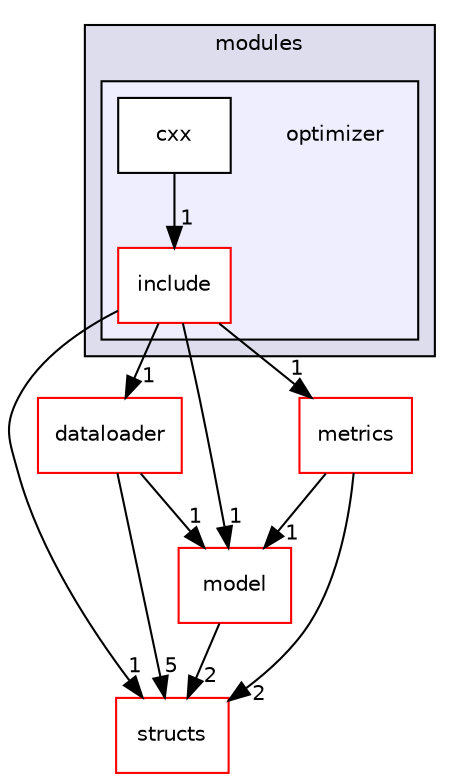 digraph "optimizer" {
  compound=true
  node [ fontsize="10", fontname="Helvetica"];
  edge [ labelfontsize="10", labelfontname="Helvetica"];
  subgraph clusterdir_ee3c23494b4011e6a628e4900ef262df {
    graph [ bgcolor="#ddddee", pencolor="black", label="modules" fontname="Helvetica", fontsize="10", URL="dir_ee3c23494b4011e6a628e4900ef262df.html"]
  subgraph clusterdir_e08616e7bc69b475f2054aae703d02ec {
    graph [ bgcolor="#eeeeff", pencolor="black", label="" URL="dir_e08616e7bc69b475f2054aae703d02ec.html"];
    dir_e08616e7bc69b475f2054aae703d02ec [shape=plaintext label="optimizer"];
    dir_13ecad401bd7dd5004c9eb251c2dcd06 [shape=box label="cxx" color="black" fillcolor="white" style="filled" URL="dir_13ecad401bd7dd5004c9eb251c2dcd06.html"];
    dir_7463195ec81c46774ba2aefce6a2c919 [shape=box label="include" color="red" fillcolor="white" style="filled" URL="dir_7463195ec81c46774ba2aefce6a2c919.html"];
  }
  }
  dir_9fd58bbf403f6bebb995a0271eeae5cc [shape=box label="model" fillcolor="white" style="filled" color="red" URL="dir_9fd58bbf403f6bebb995a0271eeae5cc.html"];
  dir_639930e6546076602fdb99daad4d48b4 [shape=box label="structs" fillcolor="white" style="filled" color="red" URL="dir_639930e6546076602fdb99daad4d48b4.html"];
  dir_01cd01df262b9d391c5521e9294e448f [shape=box label="dataloader" fillcolor="white" style="filled" color="red" URL="dir_01cd01df262b9d391c5521e9294e448f.html"];
  dir_651c8ef5d49f0cbb17c199517c0ca5cb [shape=box label="metrics" fillcolor="white" style="filled" color="red" URL="dir_651c8ef5d49f0cbb17c199517c0ca5cb.html"];
  dir_9fd58bbf403f6bebb995a0271eeae5cc->dir_639930e6546076602fdb99daad4d48b4 [headlabel="2", labeldistance=1.5 headhref="dir_000165_000080.html"];
  dir_7463195ec81c46774ba2aefce6a2c919->dir_9fd58bbf403f6bebb995a0271eeae5cc [headlabel="1", labeldistance=1.5 headhref="dir_000179_000165.html"];
  dir_7463195ec81c46774ba2aefce6a2c919->dir_639930e6546076602fdb99daad4d48b4 [headlabel="1", labeldistance=1.5 headhref="dir_000179_000080.html"];
  dir_7463195ec81c46774ba2aefce6a2c919->dir_01cd01df262b9d391c5521e9294e448f [headlabel="1", labeldistance=1.5 headhref="dir_000179_000088.html"];
  dir_7463195ec81c46774ba2aefce6a2c919->dir_651c8ef5d49f0cbb17c199517c0ca5cb [headlabel="1", labeldistance=1.5 headhref="dir_000179_000148.html"];
  dir_13ecad401bd7dd5004c9eb251c2dcd06->dir_7463195ec81c46774ba2aefce6a2c919 [headlabel="1", labeldistance=1.5 headhref="dir_000178_000179.html"];
  dir_01cd01df262b9d391c5521e9294e448f->dir_9fd58bbf403f6bebb995a0271eeae5cc [headlabel="1", labeldistance=1.5 headhref="dir_000088_000165.html"];
  dir_01cd01df262b9d391c5521e9294e448f->dir_639930e6546076602fdb99daad4d48b4 [headlabel="5", labeldistance=1.5 headhref="dir_000088_000080.html"];
  dir_651c8ef5d49f0cbb17c199517c0ca5cb->dir_9fd58bbf403f6bebb995a0271eeae5cc [headlabel="1", labeldistance=1.5 headhref="dir_000148_000165.html"];
  dir_651c8ef5d49f0cbb17c199517c0ca5cb->dir_639930e6546076602fdb99daad4d48b4 [headlabel="2", labeldistance=1.5 headhref="dir_000148_000080.html"];
}
